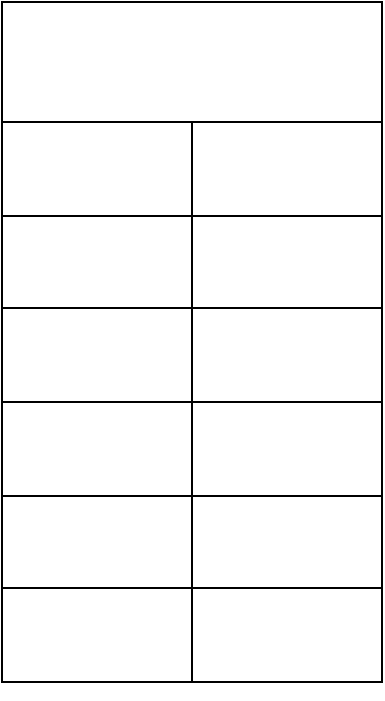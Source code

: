 <mxfile><diagram id="t6ryxHxDjPYW4EMSgyAd" name="Page-1"><mxGraphModel dx="712" dy="559" grid="1" gridSize="10" guides="1" tooltips="1" connect="1" arrows="1" fold="1" page="1" pageScale="1" pageWidth="850" pageHeight="1100" math="0" shadow="0"><root><mxCell id="0"/><mxCell id="1" parent="0"/><mxCell id="53" value="" style="edgeStyle=none;html=1;" parent="1" source="33" target="52" edge="1"><mxGeometry relative="1" as="geometry"/></mxCell><mxCell id="73" value="" style="edgeStyle=none;html=1;" parent="1" source="33" edge="1"><mxGeometry relative="1" as="geometry"><mxPoint x="125" y="370" as="targetPoint"/></mxGeometry></mxCell><mxCell id="33" value="" style="shape=table;startSize=0;container=1;collapsible=0;childLayout=tableLayout;shadow=0;" parent="1" vertex="1"><mxGeometry x="30" y="90" width="190" height="280" as="geometry"/></mxCell><mxCell id="34" value="" style="shape=tableRow;horizontal=0;startSize=0;swimlaneHead=0;swimlaneBody=0;top=0;left=0;bottom=0;right=0;collapsible=0;dropTarget=0;fillColor=none;points=[[0,0.5],[1,0.5]];portConstraint=eastwest;shadow=0;" parent="33" vertex="1"><mxGeometry width="190" height="47" as="geometry"/></mxCell><mxCell id="35" value="" style="shape=partialRectangle;html=1;whiteSpace=wrap;connectable=0;overflow=hidden;fillColor=none;top=0;left=0;bottom=0;right=0;pointerEvents=1;shadow=0;" parent="34" vertex="1"><mxGeometry width="95" height="47" as="geometry"><mxRectangle width="95" height="47" as="alternateBounds"/></mxGeometry></mxCell><mxCell id="36" value="" style="shape=partialRectangle;html=1;whiteSpace=wrap;connectable=0;overflow=hidden;fillColor=none;top=0;left=0;bottom=0;right=0;pointerEvents=1;shadow=0;" parent="34" vertex="1"><mxGeometry x="95" width="95" height="47" as="geometry"><mxRectangle width="95" height="47" as="alternateBounds"/></mxGeometry></mxCell><mxCell id="37" value="" style="shape=tableRow;horizontal=0;startSize=0;swimlaneHead=0;swimlaneBody=0;top=0;left=0;bottom=0;right=0;collapsible=0;dropTarget=0;fillColor=none;points=[[0,0.5],[1,0.5]];portConstraint=eastwest;shadow=0;" parent="33" vertex="1"><mxGeometry y="47" width="190" height="46" as="geometry"/></mxCell><mxCell id="38" value="" style="shape=partialRectangle;html=1;whiteSpace=wrap;connectable=0;overflow=hidden;fillColor=none;top=0;left=0;bottom=0;right=0;pointerEvents=1;shadow=0;" parent="37" vertex="1"><mxGeometry width="95" height="46" as="geometry"><mxRectangle width="95" height="46" as="alternateBounds"/></mxGeometry></mxCell><mxCell id="39" value="" style="shape=partialRectangle;html=1;whiteSpace=wrap;connectable=0;overflow=hidden;fillColor=none;top=0;left=0;bottom=0;right=0;pointerEvents=1;shadow=0;" parent="37" vertex="1"><mxGeometry x="95" width="95" height="46" as="geometry"><mxRectangle width="95" height="46" as="alternateBounds"/></mxGeometry></mxCell><mxCell id="40" value="" style="shape=tableRow;horizontal=0;startSize=0;swimlaneHead=0;swimlaneBody=0;top=0;left=0;bottom=0;right=0;collapsible=0;dropTarget=0;fillColor=none;points=[[0,0.5],[1,0.5]];portConstraint=eastwest;shadow=0;" parent="33" vertex="1"><mxGeometry y="93" width="190" height="47" as="geometry"/></mxCell><mxCell id="41" value="" style="shape=partialRectangle;html=1;whiteSpace=wrap;connectable=0;overflow=hidden;fillColor=none;top=0;left=0;bottom=0;right=0;pointerEvents=1;shadow=0;" parent="40" vertex="1"><mxGeometry width="95" height="47" as="geometry"><mxRectangle width="95" height="47" as="alternateBounds"/></mxGeometry></mxCell><mxCell id="42" value="" style="shape=partialRectangle;html=1;whiteSpace=wrap;connectable=0;overflow=hidden;fillColor=none;top=0;left=0;bottom=0;right=0;pointerEvents=1;shadow=0;" parent="40" vertex="1"><mxGeometry x="95" width="95" height="47" as="geometry"><mxRectangle width="95" height="47" as="alternateBounds"/></mxGeometry></mxCell><mxCell id="43" value="" style="shape=tableRow;horizontal=0;startSize=0;swimlaneHead=0;swimlaneBody=0;top=0;left=0;bottom=0;right=0;collapsible=0;dropTarget=0;fillColor=none;points=[[0,0.5],[1,0.5]];portConstraint=eastwest;shadow=0;" parent="33" vertex="1"><mxGeometry y="140" width="190" height="47" as="geometry"/></mxCell><mxCell id="44" value="" style="shape=partialRectangle;html=1;whiteSpace=wrap;connectable=0;overflow=hidden;fillColor=none;top=0;left=0;bottom=0;right=0;pointerEvents=1;shadow=0;" parent="43" vertex="1"><mxGeometry width="95" height="47" as="geometry"><mxRectangle width="95" height="47" as="alternateBounds"/></mxGeometry></mxCell><mxCell id="45" value="" style="shape=partialRectangle;html=1;whiteSpace=wrap;connectable=0;overflow=hidden;fillColor=none;top=0;left=0;bottom=0;right=0;pointerEvents=1;shadow=0;" parent="43" vertex="1"><mxGeometry x="95" width="95" height="47" as="geometry"><mxRectangle width="95" height="47" as="alternateBounds"/></mxGeometry></mxCell><mxCell id="46" value="" style="shape=tableRow;horizontal=0;startSize=0;swimlaneHead=0;swimlaneBody=0;top=0;left=0;bottom=0;right=0;collapsible=0;dropTarget=0;fillColor=none;points=[[0,0.5],[1,0.5]];portConstraint=eastwest;shadow=0;" parent="33" vertex="1"><mxGeometry y="187" width="190" height="46" as="geometry"/></mxCell><mxCell id="47" value="" style="shape=partialRectangle;html=1;whiteSpace=wrap;connectable=0;overflow=hidden;fillColor=none;top=0;left=0;bottom=0;right=0;pointerEvents=1;shadow=0;" parent="46" vertex="1"><mxGeometry width="95" height="46" as="geometry"><mxRectangle width="95" height="46" as="alternateBounds"/></mxGeometry></mxCell><mxCell id="48" value="" style="shape=partialRectangle;html=1;whiteSpace=wrap;connectable=0;overflow=hidden;fillColor=none;top=0;left=0;bottom=0;right=0;pointerEvents=1;shadow=0;" parent="46" vertex="1"><mxGeometry x="95" width="95" height="46" as="geometry"><mxRectangle width="95" height="46" as="alternateBounds"/></mxGeometry></mxCell><mxCell id="49" value="" style="shape=tableRow;horizontal=0;startSize=0;swimlaneHead=0;swimlaneBody=0;top=0;left=0;bottom=0;right=0;collapsible=0;dropTarget=0;fillColor=none;points=[[0,0.5],[1,0.5]];portConstraint=eastwest;shadow=0;" parent="33" vertex="1"><mxGeometry y="233" width="190" height="47" as="geometry"/></mxCell><mxCell id="50" value="" style="shape=partialRectangle;html=1;whiteSpace=wrap;connectable=0;overflow=hidden;fillColor=none;top=0;left=0;bottom=0;right=0;pointerEvents=1;shadow=0;" parent="49" vertex="1"><mxGeometry width="95" height="47" as="geometry"><mxRectangle width="95" height="47" as="alternateBounds"/></mxGeometry></mxCell><mxCell id="51" value="" style="shape=partialRectangle;html=1;whiteSpace=wrap;connectable=0;overflow=hidden;fillColor=none;top=0;left=0;bottom=0;right=0;pointerEvents=1;shadow=0;" parent="49" vertex="1"><mxGeometry x="95" width="95" height="47" as="geometry"><mxRectangle width="95" height="47" as="alternateBounds"/></mxGeometry></mxCell><mxCell id="52" value="" style="whiteSpace=wrap;html=1;startSize=0;shadow=0;" parent="1" vertex="1"><mxGeometry x="30" y="30" width="190" height="60" as="geometry"/></mxCell></root></mxGraphModel></diagram></mxfile>